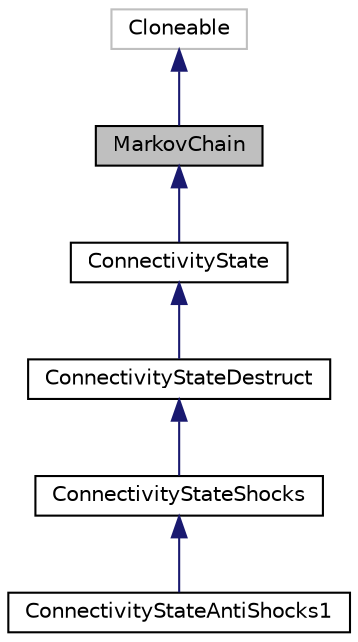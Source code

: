 digraph "MarkovChain"
{
 // INTERACTIVE_SVG=YES
  bgcolor="transparent";
  edge [fontname="Helvetica",fontsize="10",labelfontname="Helvetica",labelfontsize="10"];
  node [fontname="Helvetica",fontsize="10",shape=record];
  Node0 [label="MarkovChain",height=0.2,width=0.4,color="black", fillcolor="grey75", style="filled", fontcolor="black"];
  Node1 -> Node0 [dir="back",color="midnightblue",fontsize="10",style="solid",fontname="Helvetica"];
  Node1 [label="Cloneable",height=0.2,width=0.4,color="grey75"];
  Node0 -> Node2 [dir="back",color="midnightblue",fontsize="10",style="solid",fontname="Helvetica"];
  Node2 [label="ConnectivityState",height=0.2,width=0.4,color="black",URL="$d6/dd7/classumontreal_1_1ssj_1_1networks_1_1ConnectivityState.html",tooltip="Extends the class MarkoChain and implements the methods referring to the conditional sampling..."];
  Node2 -> Node3 [dir="back",color="midnightblue",fontsize="10",style="solid",fontname="Helvetica"];
  Node3 [label="ConnectivityStateDestruct",height=0.2,width=0.4,color="black",URL="$dc/d9e/classumontreal_1_1ssj_1_1networks_1_1ConnectivityStateDestruct.html",tooltip="Implements one step of the Markov chain for the destructive schema. "];
  Node3 -> Node4 [dir="back",color="midnightblue",fontsize="10",style="solid",fontname="Helvetica"];
  Node4 [label="ConnectivityStateShocks",height=0.2,width=0.4,color="black",URL="$da/da8/classumontreal_1_1ssj_1_1networks_1_1ConnectivityStateShocks.html",tooltip="Implements one step of the Markov chain for the destructive schema with shocks. "];
  Node4 -> Node5 [dir="back",color="midnightblue",fontsize="10",style="solid",fontname="Helvetica"];
  Node5 [label="ConnectivityStateAntiShocks1",height=0.2,width=0.4,color="black",URL="$d1/da4/classumontreal_1_1ssj_1_1networks_1_1ConnectivityStateAntiShocks1.html",tooltip="Implements one step of the Markov chain for the schema with anti-shocks, using the anti-rates mu_j = ..."];
}
